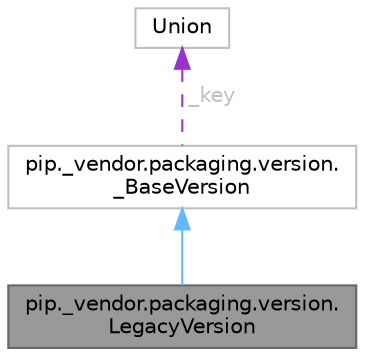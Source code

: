digraph "pip._vendor.packaging.version.LegacyVersion"
{
 // LATEX_PDF_SIZE
  bgcolor="transparent";
  edge [fontname=Helvetica,fontsize=10,labelfontname=Helvetica,labelfontsize=10];
  node [fontname=Helvetica,fontsize=10,shape=box,height=0.2,width=0.4];
  Node1 [id="Node000001",label="pip._vendor.packaging.version.\lLegacyVersion",height=0.2,width=0.4,color="gray40", fillcolor="grey60", style="filled", fontcolor="black",tooltip=" "];
  Node2 -> Node1 [id="edge1_Node000001_Node000002",dir="back",color="steelblue1",style="solid",tooltip=" "];
  Node2 [id="Node000002",label="pip._vendor.packaging.version.\l_BaseVersion",height=0.2,width=0.4,color="grey75", fillcolor="white", style="filled",URL="$db/d6f/classpip_1_1__vendor_1_1packaging_1_1version_1_1__BaseVersion.html",tooltip=" "];
  Node3 -> Node2 [id="edge2_Node000002_Node000003",dir="back",color="darkorchid3",style="dashed",tooltip=" ",label=" _key",fontcolor="grey" ];
  Node3 [id="Node000003",label="Union",height=0.2,width=0.4,color="grey75", fillcolor="white", style="filled",tooltip=" "];
}
